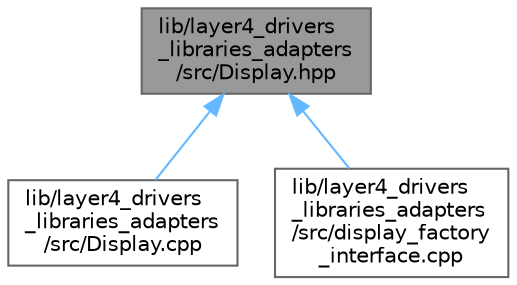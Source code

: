 digraph "lib/layer4_drivers_libraries_adapters/src/Display.hpp"
{
 // LATEX_PDF_SIZE
  bgcolor="transparent";
  edge [fontname=Helvetica,fontsize=10,labelfontname=Helvetica,labelfontsize=10];
  node [fontname=Helvetica,fontsize=10,shape=box,height=0.2,width=0.4];
  Node1 [id="Node000001",label="lib/layer4_drivers\l_libraries_adapters\l/src/Display.hpp",height=0.2,width=0.4,color="gray40", fillcolor="grey60", style="filled", fontcolor="black",tooltip=" "];
  Node1 -> Node2 [id="edge1_Node000001_Node000002",dir="back",color="steelblue1",style="solid",tooltip=" "];
  Node2 [id="Node000002",label="lib/layer4_drivers\l_libraries_adapters\l/src/Display.cpp",height=0.2,width=0.4,color="grey40", fillcolor="white", style="filled",URL="$Display_8cpp.xhtml",tooltip=" "];
  Node1 -> Node3 [id="edge2_Node000001_Node000003",dir="back",color="steelblue1",style="solid",tooltip=" "];
  Node3 [id="Node000003",label="lib/layer4_drivers\l_libraries_adapters\l/src/display_factory\l_interface.cpp",height=0.2,width=0.4,color="grey40", fillcolor="white", style="filled",URL="$display__factory__interface_8cpp.xhtml",tooltip=" "];
}
